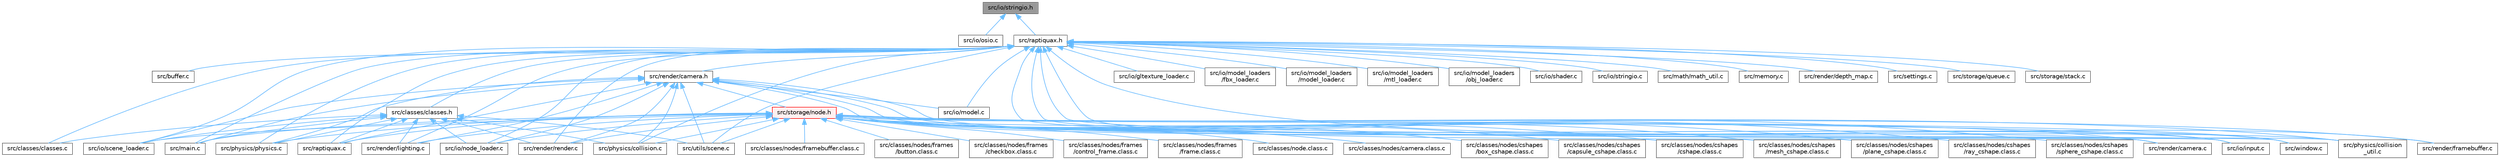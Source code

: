 digraph "src/io/stringio.h"
{
 // LATEX_PDF_SIZE
  bgcolor="transparent";
  edge [fontname=Helvetica,fontsize=10,labelfontname=Helvetica,labelfontsize=10];
  node [fontname=Helvetica,fontsize=10,shape=box,height=0.2,width=0.4];
  Node1 [id="Node000001",label="src/io/stringio.h",height=0.2,width=0.4,color="gray40", fillcolor="grey60", style="filled", fontcolor="black",tooltip="Provides utility functions for string and file operations."];
  Node1 -> Node2 [id="edge88_Node000001_Node000002",dir="back",color="steelblue1",style="solid",tooltip=" "];
  Node2 [id="Node000002",label="src/io/osio.c",height=0.2,width=0.4,color="grey40", fillcolor="white", style="filled",URL="$osio_8c.html",tooltip=" "];
  Node1 -> Node3 [id="edge89_Node000001_Node000003",dir="back",color="steelblue1",style="solid",tooltip=" "];
  Node3 [id="Node000003",label="src/raptiquax.h",height=0.2,width=0.4,color="grey40", fillcolor="white", style="filled",URL="$raptiquax_8h.html",tooltip="This file contains type definitions for fixed-width integer types and floating-point types."];
  Node3 -> Node4 [id="edge90_Node000003_Node000004",dir="back",color="steelblue1",style="solid",tooltip=" "];
  Node4 [id="Node000004",label="src/buffer.c",height=0.2,width=0.4,color="grey40", fillcolor="white", style="filled",URL="$buffer_8c.html",tooltip=" "];
  Node3 -> Node5 [id="edge91_Node000003_Node000005",dir="back",color="steelblue1",style="solid",tooltip=" "];
  Node5 [id="Node000005",label="src/classes/classes.c",height=0.2,width=0.4,color="grey40", fillcolor="white", style="filled",URL="$classes_8c.html",tooltip=" "];
  Node3 -> Node6 [id="edge92_Node000003_Node000006",dir="back",color="steelblue1",style="solid",tooltip=" "];
  Node6 [id="Node000006",label="src/classes/classes.h",height=0.2,width=0.4,color="grey40", fillcolor="white", style="filled",URL="$classes_8h.html",tooltip=" "];
  Node6 -> Node5 [id="edge93_Node000006_Node000005",dir="back",color="steelblue1",style="solid",tooltip=" "];
  Node6 -> Node7 [id="edge94_Node000006_Node000007",dir="back",color="steelblue1",style="solid",tooltip=" "];
  Node7 [id="Node000007",label="src/io/node_loader.c",height=0.2,width=0.4,color="grey40", fillcolor="white", style="filled",URL="$node__loader_8c.html",tooltip=" "];
  Node6 -> Node8 [id="edge95_Node000006_Node000008",dir="back",color="steelblue1",style="solid",tooltip=" "];
  Node8 [id="Node000008",label="src/io/scene_loader.c",height=0.2,width=0.4,color="grey40", fillcolor="white", style="filled",URL="$scene__loader_8c.html",tooltip=" "];
  Node6 -> Node9 [id="edge96_Node000006_Node000009",dir="back",color="steelblue1",style="solid",tooltip=" "];
  Node9 [id="Node000009",label="src/main.c",height=0.2,width=0.4,color="grey40", fillcolor="white", style="filled",URL="$main_8c.html",tooltip=" "];
  Node6 -> Node10 [id="edge97_Node000006_Node000010",dir="back",color="steelblue1",style="solid",tooltip=" "];
  Node10 [id="Node000010",label="src/physics/collision.c",height=0.2,width=0.4,color="grey40", fillcolor="white", style="filled",URL="$collision_8c.html",tooltip=" "];
  Node6 -> Node11 [id="edge98_Node000006_Node000011",dir="back",color="steelblue1",style="solid",tooltip=" "];
  Node11 [id="Node000011",label="src/physics/physics.c",height=0.2,width=0.4,color="grey40", fillcolor="white", style="filled",URL="$physics_8c.html",tooltip=" "];
  Node6 -> Node12 [id="edge99_Node000006_Node000012",dir="back",color="steelblue1",style="solid",tooltip=" "];
  Node12 [id="Node000012",label="src/raptiquax.c",height=0.2,width=0.4,color="grey40", fillcolor="white", style="filled",URL="$raptiquax_8c.html",tooltip=" "];
  Node6 -> Node13 [id="edge100_Node000006_Node000013",dir="back",color="steelblue1",style="solid",tooltip=" "];
  Node13 [id="Node000013",label="src/render/lighting.c",height=0.2,width=0.4,color="grey40", fillcolor="white", style="filled",URL="$lighting_8c.html",tooltip=" "];
  Node6 -> Node14 [id="edge101_Node000006_Node000014",dir="back",color="steelblue1",style="solid",tooltip=" "];
  Node14 [id="Node000014",label="src/render/render.c",height=0.2,width=0.4,color="grey40", fillcolor="white", style="filled",URL="$render_8c.html",tooltip=" "];
  Node6 -> Node15 [id="edge102_Node000006_Node000015",dir="back",color="steelblue1",style="solid",tooltip=" "];
  Node15 [id="Node000015",label="src/utils/scene.c",height=0.2,width=0.4,color="grey40", fillcolor="white", style="filled",URL="$scene_8c.html",tooltip=" "];
  Node3 -> Node16 [id="edge103_Node000003_Node000016",dir="back",color="steelblue1",style="solid",tooltip=" "];
  Node16 [id="Node000016",label="src/io/gltexture_loader.c",height=0.2,width=0.4,color="grey40", fillcolor="white", style="filled",URL="$gltexture__loader_8c.html",tooltip=" "];
  Node3 -> Node17 [id="edge104_Node000003_Node000017",dir="back",color="steelblue1",style="solid",tooltip=" "];
  Node17 [id="Node000017",label="src/io/input.c",height=0.2,width=0.4,color="grey40", fillcolor="white", style="filled",URL="$input_8c.html",tooltip=" "];
  Node3 -> Node18 [id="edge105_Node000003_Node000018",dir="back",color="steelblue1",style="solid",tooltip=" "];
  Node18 [id="Node000018",label="src/io/model.c",height=0.2,width=0.4,color="grey40", fillcolor="white", style="filled",URL="$model_8c.html",tooltip=" "];
  Node3 -> Node19 [id="edge106_Node000003_Node000019",dir="back",color="steelblue1",style="solid",tooltip=" "];
  Node19 [id="Node000019",label="src/io/model_loaders\l/fbx_loader.c",height=0.2,width=0.4,color="grey40", fillcolor="white", style="filled",URL="$fbx__loader_8c.html",tooltip=" "];
  Node3 -> Node20 [id="edge107_Node000003_Node000020",dir="back",color="steelblue1",style="solid",tooltip=" "];
  Node20 [id="Node000020",label="src/io/model_loaders\l/model_loader.c",height=0.2,width=0.4,color="grey40", fillcolor="white", style="filled",URL="$model__loader_8c.html",tooltip=" "];
  Node3 -> Node21 [id="edge108_Node000003_Node000021",dir="back",color="steelblue1",style="solid",tooltip=" "];
  Node21 [id="Node000021",label="src/io/model_loaders\l/mtl_loader.c",height=0.2,width=0.4,color="grey40", fillcolor="white", style="filled",URL="$mtl__loader_8c.html",tooltip=" "];
  Node3 -> Node22 [id="edge109_Node000003_Node000022",dir="back",color="steelblue1",style="solid",tooltip=" "];
  Node22 [id="Node000022",label="src/io/model_loaders\l/obj_loader.c",height=0.2,width=0.4,color="grey40", fillcolor="white", style="filled",URL="$obj__loader_8c.html",tooltip=" "];
  Node3 -> Node7 [id="edge110_Node000003_Node000007",dir="back",color="steelblue1",style="solid",tooltip=" "];
  Node3 -> Node8 [id="edge111_Node000003_Node000008",dir="back",color="steelblue1",style="solid",tooltip=" "];
  Node3 -> Node23 [id="edge112_Node000003_Node000023",dir="back",color="steelblue1",style="solid",tooltip=" "];
  Node23 [id="Node000023",label="src/io/shader.c",height=0.2,width=0.4,color="grey40", fillcolor="white", style="filled",URL="$shader_8c.html",tooltip=" "];
  Node3 -> Node24 [id="edge113_Node000003_Node000024",dir="back",color="steelblue1",style="solid",tooltip=" "];
  Node24 [id="Node000024",label="src/io/stringio.c",height=0.2,width=0.4,color="grey40", fillcolor="white", style="filled",URL="$stringio_8c.html",tooltip=" "];
  Node3 -> Node9 [id="edge114_Node000003_Node000009",dir="back",color="steelblue1",style="solid",tooltip=" "];
  Node3 -> Node25 [id="edge115_Node000003_Node000025",dir="back",color="steelblue1",style="solid",tooltip=" "];
  Node25 [id="Node000025",label="src/math/math_util.c",height=0.2,width=0.4,color="grey40", fillcolor="white", style="filled",URL="$math__util_8c.html",tooltip=" "];
  Node3 -> Node26 [id="edge116_Node000003_Node000026",dir="back",color="steelblue1",style="solid",tooltip=" "];
  Node26 [id="Node000026",label="src/memory.c",height=0.2,width=0.4,color="grey40", fillcolor="white", style="filled",URL="$memory_8c.html",tooltip=" "];
  Node3 -> Node10 [id="edge117_Node000003_Node000010",dir="back",color="steelblue1",style="solid",tooltip=" "];
  Node3 -> Node27 [id="edge118_Node000003_Node000027",dir="back",color="steelblue1",style="solid",tooltip=" "];
  Node27 [id="Node000027",label="src/physics/collision\l_util.c",height=0.2,width=0.4,color="grey40", fillcolor="white", style="filled",URL="$collision__util_8c.html",tooltip=" "];
  Node3 -> Node11 [id="edge119_Node000003_Node000011",dir="back",color="steelblue1",style="solid",tooltip=" "];
  Node3 -> Node12 [id="edge120_Node000003_Node000012",dir="back",color="steelblue1",style="solid",tooltip=" "];
  Node3 -> Node28 [id="edge121_Node000003_Node000028",dir="back",color="steelblue1",style="solid",tooltip=" "];
  Node28 [id="Node000028",label="src/render/camera.c",height=0.2,width=0.4,color="grey40", fillcolor="white", style="filled",URL="$camera_8c.html",tooltip=" "];
  Node3 -> Node29 [id="edge122_Node000003_Node000029",dir="back",color="steelblue1",style="solid",tooltip=" "];
  Node29 [id="Node000029",label="src/render/camera.h",height=0.2,width=0.4,color="grey40", fillcolor="white", style="filled",URL="$camera_8h.html",tooltip=" "];
  Node29 -> Node17 [id="edge123_Node000029_Node000017",dir="back",color="steelblue1",style="solid",tooltip=" "];
  Node29 -> Node18 [id="edge124_Node000029_Node000018",dir="back",color="steelblue1",style="solid",tooltip=" "];
  Node29 -> Node7 [id="edge125_Node000029_Node000007",dir="back",color="steelblue1",style="solid",tooltip=" "];
  Node29 -> Node8 [id="edge126_Node000029_Node000008",dir="back",color="steelblue1",style="solid",tooltip=" "];
  Node29 -> Node9 [id="edge127_Node000029_Node000009",dir="back",color="steelblue1",style="solid",tooltip=" "];
  Node29 -> Node10 [id="edge128_Node000029_Node000010",dir="back",color="steelblue1",style="solid",tooltip=" "];
  Node29 -> Node27 [id="edge129_Node000029_Node000027",dir="back",color="steelblue1",style="solid",tooltip=" "];
  Node29 -> Node11 [id="edge130_Node000029_Node000011",dir="back",color="steelblue1",style="solid",tooltip=" "];
  Node29 -> Node12 [id="edge131_Node000029_Node000012",dir="back",color="steelblue1",style="solid",tooltip=" "];
  Node29 -> Node28 [id="edge132_Node000029_Node000028",dir="back",color="steelblue1",style="solid",tooltip=" "];
  Node29 -> Node13 [id="edge133_Node000029_Node000013",dir="back",color="steelblue1",style="solid",tooltip=" "];
  Node29 -> Node14 [id="edge134_Node000029_Node000014",dir="back",color="steelblue1",style="solid",tooltip=" "];
  Node29 -> Node30 [id="edge135_Node000029_Node000030",dir="back",color="steelblue1",style="solid",tooltip=" "];
  Node30 [id="Node000030",label="src/storage/node.h",height=0.2,width=0.4,color="red", fillcolor="#FFF0F0", style="filled",URL="$node_8h.html",tooltip=" "];
  Node30 -> Node31 [id="edge136_Node000030_Node000031",dir="back",color="steelblue1",style="solid",tooltip=" "];
  Node31 [id="Node000031",label="src/classes/node.class.c",height=0.2,width=0.4,color="grey40", fillcolor="white", style="filled",URL="$node_8class_8c.html",tooltip="Implementation of the node class for the ProjetSDLOpenGLL2 project."];
  Node30 -> Node32 [id="edge137_Node000030_Node000032",dir="back",color="steelblue1",style="solid",tooltip=" "];
  Node32 [id="Node000032",label="src/classes/nodes/camera.class.c",height=0.2,width=0.4,color="grey40", fillcolor="white", style="filled",URL="$camera_8class_8c.html",tooltip="This file contains the implementation of the Camera class."];
  Node30 -> Node33 [id="edge138_Node000030_Node000033",dir="back",color="steelblue1",style="solid",tooltip=" "];
  Node33 [id="Node000033",label="src/classes/nodes/cshapes\l/box_cshape.class.c",height=0.2,width=0.4,color="grey40", fillcolor="white", style="filled",URL="$box__cshape_8class_8c.html",tooltip="This source file defines the BoxCShape class and its associated methods."];
  Node30 -> Node34 [id="edge139_Node000030_Node000034",dir="back",color="steelblue1",style="solid",tooltip=" "];
  Node34 [id="Node000034",label="src/classes/nodes/cshapes\l/capsule_cshape.class.c",height=0.2,width=0.4,color="grey40", fillcolor="white", style="filled",URL="$capsule__cshape_8class_8c.html",tooltip="This file defines the implementation of the capsule shape class."];
  Node30 -> Node35 [id="edge140_Node000030_Node000035",dir="back",color="steelblue1",style="solid",tooltip=" "];
  Node35 [id="Node000035",label="src/classes/nodes/cshapes\l/cshape.class.c",height=0.2,width=0.4,color="grey40", fillcolor="white", style="filled",URL="$cshape_8class_8c.html",tooltip="This file defines the implementation of various CShape classes."];
  Node30 -> Node36 [id="edge141_Node000030_Node000036",dir="back",color="steelblue1",style="solid",tooltip=" "];
  Node36 [id="Node000036",label="src/classes/nodes/cshapes\l/mesh_cshape.class.c",height=0.2,width=0.4,color="grey40", fillcolor="white", style="filled",URL="$mesh__cshape_8class_8c.html",tooltip="This file defines the implementation of mesh shapes for the project."];
  Node30 -> Node37 [id="edge142_Node000030_Node000037",dir="back",color="steelblue1",style="solid",tooltip=" "];
  Node37 [id="Node000037",label="src/classes/nodes/cshapes\l/plane_cshape.class.c",height=0.2,width=0.4,color="grey40", fillcolor="white", style="filled",URL="$plane__cshape_8class_8c.html",tooltip="This file defines the implementation of a plane shape class."];
  Node30 -> Node38 [id="edge143_Node000030_Node000038",dir="back",color="steelblue1",style="solid",tooltip=" "];
  Node38 [id="Node000038",label="src/classes/nodes/cshapes\l/ray_cshape.class.c",height=0.2,width=0.4,color="grey40", fillcolor="white", style="filled",URL="$ray__cshape_8class_8c.html",tooltip="This file defines the implementation of ray-casting shapes."];
  Node30 -> Node39 [id="edge144_Node000030_Node000039",dir="back",color="steelblue1",style="solid",tooltip=" "];
  Node39 [id="Node000039",label="src/classes/nodes/cshapes\l/sphere_cshape.class.c",height=0.2,width=0.4,color="grey40", fillcolor="white", style="filled",URL="$sphere__cshape_8class_8c.html",tooltip="This file contains the implementation of the SphereCShape class."];
  Node30 -> Node40 [id="edge145_Node000030_Node000040",dir="back",color="steelblue1",style="solid",tooltip=" "];
  Node40 [id="Node000040",label="src/classes/nodes/framebuffer.class.c",height=0.2,width=0.4,color="grey40", fillcolor="white", style="filled",URL="$framebuffer_8class_8c.html",tooltip="Framebuffer class implementation."];
  Node30 -> Node41 [id="edge146_Node000030_Node000041",dir="back",color="steelblue1",style="solid",tooltip=" "];
  Node41 [id="Node000041",label="src/classes/nodes/frames\l/button.class.c",height=0.2,width=0.4,color="grey40", fillcolor="white", style="filled",URL="$button_8class_8c.html",tooltip="This file defines the Button class and its associated methods."];
  Node30 -> Node42 [id="edge147_Node000030_Node000042",dir="back",color="steelblue1",style="solid",tooltip=" "];
  Node42 [id="Node000042",label="src/classes/nodes/frames\l/checkbox.class.c",height=0.2,width=0.4,color="grey40", fillcolor="white", style="filled",URL="$checkbox_8class_8c.html",tooltip="Implementation of the Checkbox class for the GUI framework."];
  Node30 -> Node43 [id="edge148_Node000030_Node000043",dir="back",color="steelblue1",style="solid",tooltip=" "];
  Node43 [id="Node000043",label="src/classes/nodes/frames\l/control_frame.class.c",height=0.2,width=0.4,color="grey40", fillcolor="white", style="filled",URL="$control__frame_8class_8c.html",tooltip="This file defines the implementation of the control frame class."];
  Node30 -> Node44 [id="edge149_Node000030_Node000044",dir="back",color="steelblue1",style="solid",tooltip=" "];
  Node44 [id="Node000044",label="src/classes/nodes/frames\l/frame.class.c",height=0.2,width=0.4,color="grey40", fillcolor="white", style="filled",URL="$frame_8class_8c.html",tooltip="This file defines the implementation of frame-related functionalities."];
  Node30 -> Node17 [id="edge150_Node000030_Node000017",dir="back",color="steelblue1",style="solid",tooltip=" "];
  Node30 -> Node7 [id="edge151_Node000030_Node000007",dir="back",color="steelblue1",style="solid",tooltip=" "];
  Node30 -> Node8 [id="edge152_Node000030_Node000008",dir="back",color="steelblue1",style="solid",tooltip=" "];
  Node30 -> Node9 [id="edge153_Node000030_Node000009",dir="back",color="steelblue1",style="solid",tooltip=" "];
  Node30 -> Node10 [id="edge154_Node000030_Node000010",dir="back",color="steelblue1",style="solid",tooltip=" "];
  Node30 -> Node27 [id="edge155_Node000030_Node000027",dir="back",color="steelblue1",style="solid",tooltip=" "];
  Node30 -> Node11 [id="edge156_Node000030_Node000011",dir="back",color="steelblue1",style="solid",tooltip=" "];
  Node30 -> Node12 [id="edge157_Node000030_Node000012",dir="back",color="steelblue1",style="solid",tooltip=" "];
  Node30 -> Node28 [id="edge158_Node000030_Node000028",dir="back",color="steelblue1",style="solid",tooltip=" "];
  Node30 -> Node66 [id="edge159_Node000030_Node000066",dir="back",color="steelblue1",style="solid",tooltip=" "];
  Node66 [id="Node000066",label="src/render/framebuffer.c",height=0.2,width=0.4,color="grey40", fillcolor="white", style="filled",URL="$framebuffer_8c.html",tooltip=" "];
  Node30 -> Node13 [id="edge160_Node000030_Node000013",dir="back",color="steelblue1",style="solid",tooltip=" "];
  Node30 -> Node14 [id="edge161_Node000030_Node000014",dir="back",color="steelblue1",style="solid",tooltip=" "];
  Node30 -> Node15 [id="edge162_Node000030_Node000015",dir="back",color="steelblue1",style="solid",tooltip=" "];
  Node30 -> Node67 [id="edge163_Node000030_Node000067",dir="back",color="steelblue1",style="solid",tooltip=" "];
  Node67 [id="Node000067",label="src/window.c",height=0.2,width=0.4,color="grey40", fillcolor="white", style="filled",URL="$window_8c.html",tooltip=" "];
  Node29 -> Node15 [id="edge164_Node000029_Node000015",dir="back",color="steelblue1",style="solid",tooltip=" "];
  Node29 -> Node67 [id="edge165_Node000029_Node000067",dir="back",color="steelblue1",style="solid",tooltip=" "];
  Node3 -> Node68 [id="edge166_Node000003_Node000068",dir="back",color="steelblue1",style="solid",tooltip=" "];
  Node68 [id="Node000068",label="src/render/depth_map.c",height=0.2,width=0.4,color="grey40", fillcolor="white", style="filled",URL="$depth__map_8c.html",tooltip=" "];
  Node3 -> Node66 [id="edge167_Node000003_Node000066",dir="back",color="steelblue1",style="solid",tooltip=" "];
  Node3 -> Node13 [id="edge168_Node000003_Node000013",dir="back",color="steelblue1",style="solid",tooltip=" "];
  Node3 -> Node14 [id="edge169_Node000003_Node000014",dir="back",color="steelblue1",style="solid",tooltip=" "];
  Node3 -> Node69 [id="edge170_Node000003_Node000069",dir="back",color="steelblue1",style="solid",tooltip=" "];
  Node69 [id="Node000069",label="src/settings.c",height=0.2,width=0.4,color="grey40", fillcolor="white", style="filled",URL="$settings_8c.html",tooltip=" "];
  Node3 -> Node70 [id="edge171_Node000003_Node000070",dir="back",color="steelblue1",style="solid",tooltip=" "];
  Node70 [id="Node000070",label="src/storage/queue.c",height=0.2,width=0.4,color="grey40", fillcolor="white", style="filled",URL="$queue_8c.html",tooltip=" "];
  Node3 -> Node71 [id="edge172_Node000003_Node000071",dir="back",color="steelblue1",style="solid",tooltip=" "];
  Node71 [id="Node000071",label="src/storage/stack.c",height=0.2,width=0.4,color="grey40", fillcolor="white", style="filled",URL="$stack_8c.html",tooltip=" "];
  Node3 -> Node15 [id="edge173_Node000003_Node000015",dir="back",color="steelblue1",style="solid",tooltip=" "];
  Node3 -> Node67 [id="edge174_Node000003_Node000067",dir="back",color="steelblue1",style="solid",tooltip=" "];
}
